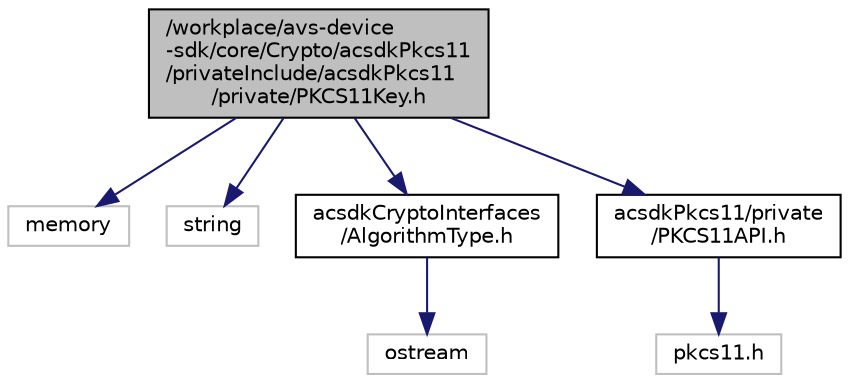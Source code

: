 digraph "/workplace/avs-device-sdk/core/Crypto/acsdkPkcs11/privateInclude/acsdkPkcs11/private/PKCS11Key.h"
{
  edge [fontname="Helvetica",fontsize="10",labelfontname="Helvetica",labelfontsize="10"];
  node [fontname="Helvetica",fontsize="10",shape=record];
  Node0 [label="/workplace/avs-device\l-sdk/core/Crypto/acsdkPkcs11\l/privateInclude/acsdkPkcs11\l/private/PKCS11Key.h",height=0.2,width=0.4,color="black", fillcolor="grey75", style="filled", fontcolor="black"];
  Node0 -> Node1 [color="midnightblue",fontsize="10",style="solid",fontname="Helvetica"];
  Node1 [label="memory",height=0.2,width=0.4,color="grey75", fillcolor="white", style="filled"];
  Node0 -> Node2 [color="midnightblue",fontsize="10",style="solid",fontname="Helvetica"];
  Node2 [label="string",height=0.2,width=0.4,color="grey75", fillcolor="white", style="filled"];
  Node0 -> Node3 [color="midnightblue",fontsize="10",style="solid",fontname="Helvetica"];
  Node3 [label="acsdkCryptoInterfaces\l/AlgorithmType.h",height=0.2,width=0.4,color="black", fillcolor="white", style="filled",URL="$_algorithm_type_8h.html"];
  Node3 -> Node4 [color="midnightblue",fontsize="10",style="solid",fontname="Helvetica"];
  Node4 [label="ostream",height=0.2,width=0.4,color="grey75", fillcolor="white", style="filled"];
  Node0 -> Node5 [color="midnightblue",fontsize="10",style="solid",fontname="Helvetica"];
  Node5 [label="acsdkPkcs11/private\l/PKCS11API.h",height=0.2,width=0.4,color="black", fillcolor="white", style="filled",URL="$_p_k_c_s11_a_p_i_8h.html"];
  Node5 -> Node6 [color="midnightblue",fontsize="10",style="solid",fontname="Helvetica"];
  Node6 [label="pkcs11.h",height=0.2,width=0.4,color="grey75", fillcolor="white", style="filled"];
}
